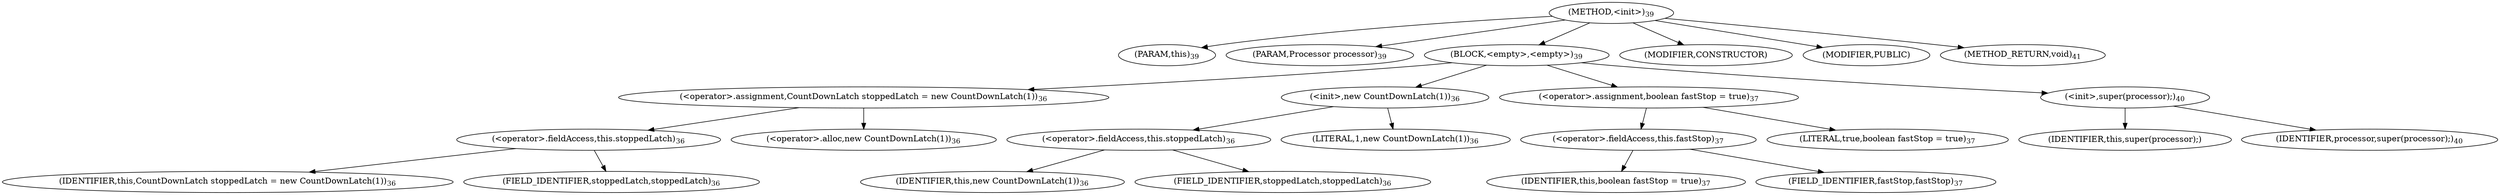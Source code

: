 digraph "&lt;init&gt;" {  
"35" [label = <(METHOD,&lt;init&gt;)<SUB>39</SUB>> ]
"4" [label = <(PARAM,this)<SUB>39</SUB>> ]
"36" [label = <(PARAM,Processor processor)<SUB>39</SUB>> ]
"37" [label = <(BLOCK,&lt;empty&gt;,&lt;empty&gt;)<SUB>39</SUB>> ]
"38" [label = <(&lt;operator&gt;.assignment,CountDownLatch stoppedLatch = new CountDownLatch(1))<SUB>36</SUB>> ]
"39" [label = <(&lt;operator&gt;.fieldAccess,this.stoppedLatch)<SUB>36</SUB>> ]
"40" [label = <(IDENTIFIER,this,CountDownLatch stoppedLatch = new CountDownLatch(1))<SUB>36</SUB>> ]
"41" [label = <(FIELD_IDENTIFIER,stoppedLatch,stoppedLatch)<SUB>36</SUB>> ]
"42" [label = <(&lt;operator&gt;.alloc,new CountDownLatch(1))<SUB>36</SUB>> ]
"43" [label = <(&lt;init&gt;,new CountDownLatch(1))<SUB>36</SUB>> ]
"44" [label = <(&lt;operator&gt;.fieldAccess,this.stoppedLatch)<SUB>36</SUB>> ]
"45" [label = <(IDENTIFIER,this,new CountDownLatch(1))<SUB>36</SUB>> ]
"46" [label = <(FIELD_IDENTIFIER,stoppedLatch,stoppedLatch)<SUB>36</SUB>> ]
"47" [label = <(LITERAL,1,new CountDownLatch(1))<SUB>36</SUB>> ]
"48" [label = <(&lt;operator&gt;.assignment,boolean fastStop = true)<SUB>37</SUB>> ]
"49" [label = <(&lt;operator&gt;.fieldAccess,this.fastStop)<SUB>37</SUB>> ]
"50" [label = <(IDENTIFIER,this,boolean fastStop = true)<SUB>37</SUB>> ]
"51" [label = <(FIELD_IDENTIFIER,fastStop,fastStop)<SUB>37</SUB>> ]
"52" [label = <(LITERAL,true,boolean fastStop = true)<SUB>37</SUB>> ]
"53" [label = <(&lt;init&gt;,super(processor);)<SUB>40</SUB>> ]
"3" [label = <(IDENTIFIER,this,super(processor);)> ]
"54" [label = <(IDENTIFIER,processor,super(processor);)<SUB>40</SUB>> ]
"55" [label = <(MODIFIER,CONSTRUCTOR)> ]
"56" [label = <(MODIFIER,PUBLIC)> ]
"57" [label = <(METHOD_RETURN,void)<SUB>41</SUB>> ]
  "35" -> "4" 
  "35" -> "36" 
  "35" -> "37" 
  "35" -> "55" 
  "35" -> "56" 
  "35" -> "57" 
  "37" -> "38" 
  "37" -> "43" 
  "37" -> "48" 
  "37" -> "53" 
  "38" -> "39" 
  "38" -> "42" 
  "39" -> "40" 
  "39" -> "41" 
  "43" -> "44" 
  "43" -> "47" 
  "44" -> "45" 
  "44" -> "46" 
  "48" -> "49" 
  "48" -> "52" 
  "49" -> "50" 
  "49" -> "51" 
  "53" -> "3" 
  "53" -> "54" 
}
